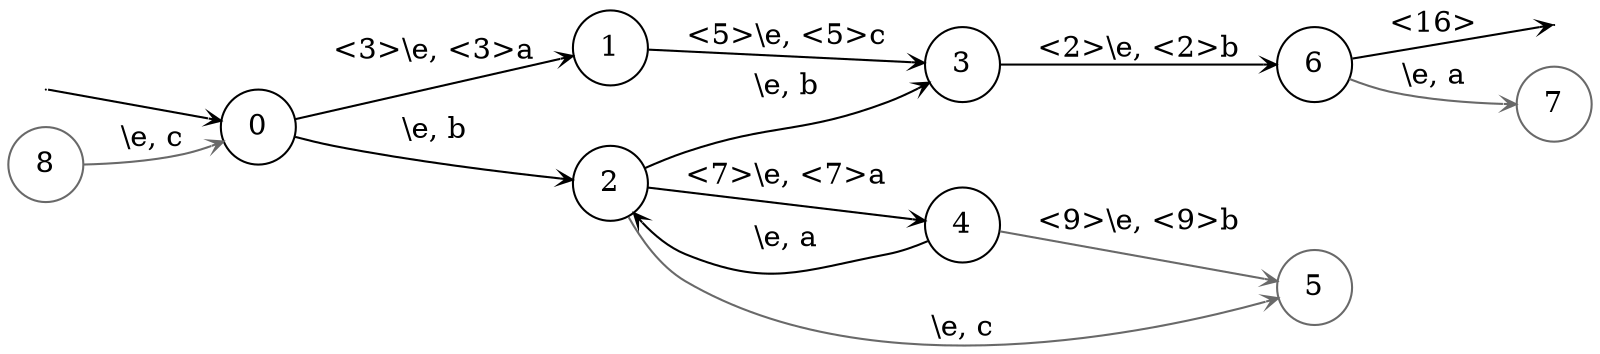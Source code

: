 digraph
{
  vcsn_context = "nullableset<letterset<char_letters(abc)>>, z"
  rankdir = LR
  edge [arrowhead = vee, arrowsize = .6]
  {
    node [shape = point, width = 0]
    I0
    F6
  }
  {
    node [shape = circle, style = rounded, width = 0.5]
    0
    1
    2
    3
    4
    5 [color = DimGray]
    6
    7 [color = DimGray]
    8 [color = DimGray]
  }
  I0 -> 0
  0 -> 1 [label = "<3>\\e, <3>a"]
  0 -> 2 [label = "\\e, b"]
  1 -> 3 [label = "<5>\\e, <5>c"]
  2 -> 3 [label = "\\e, b"]
  2 -> 4 [label = "<7>\\e, <7>a"]
  2 -> 5 [label = "\\e, c", color = DimGray]
  3 -> 6 [label = "<2>\\e, <2>b"]
  4 -> 2 [label = "\\e, a"]
  4 -> 5 [label = "<9>\\e, <9>b", color = DimGray]
  6 -> F6 [label = "<16>"]
  6 -> 7 [label = "\\e, a", color = DimGray]
  8 -> 0 [label = "\\e, c", color = DimGray]
}